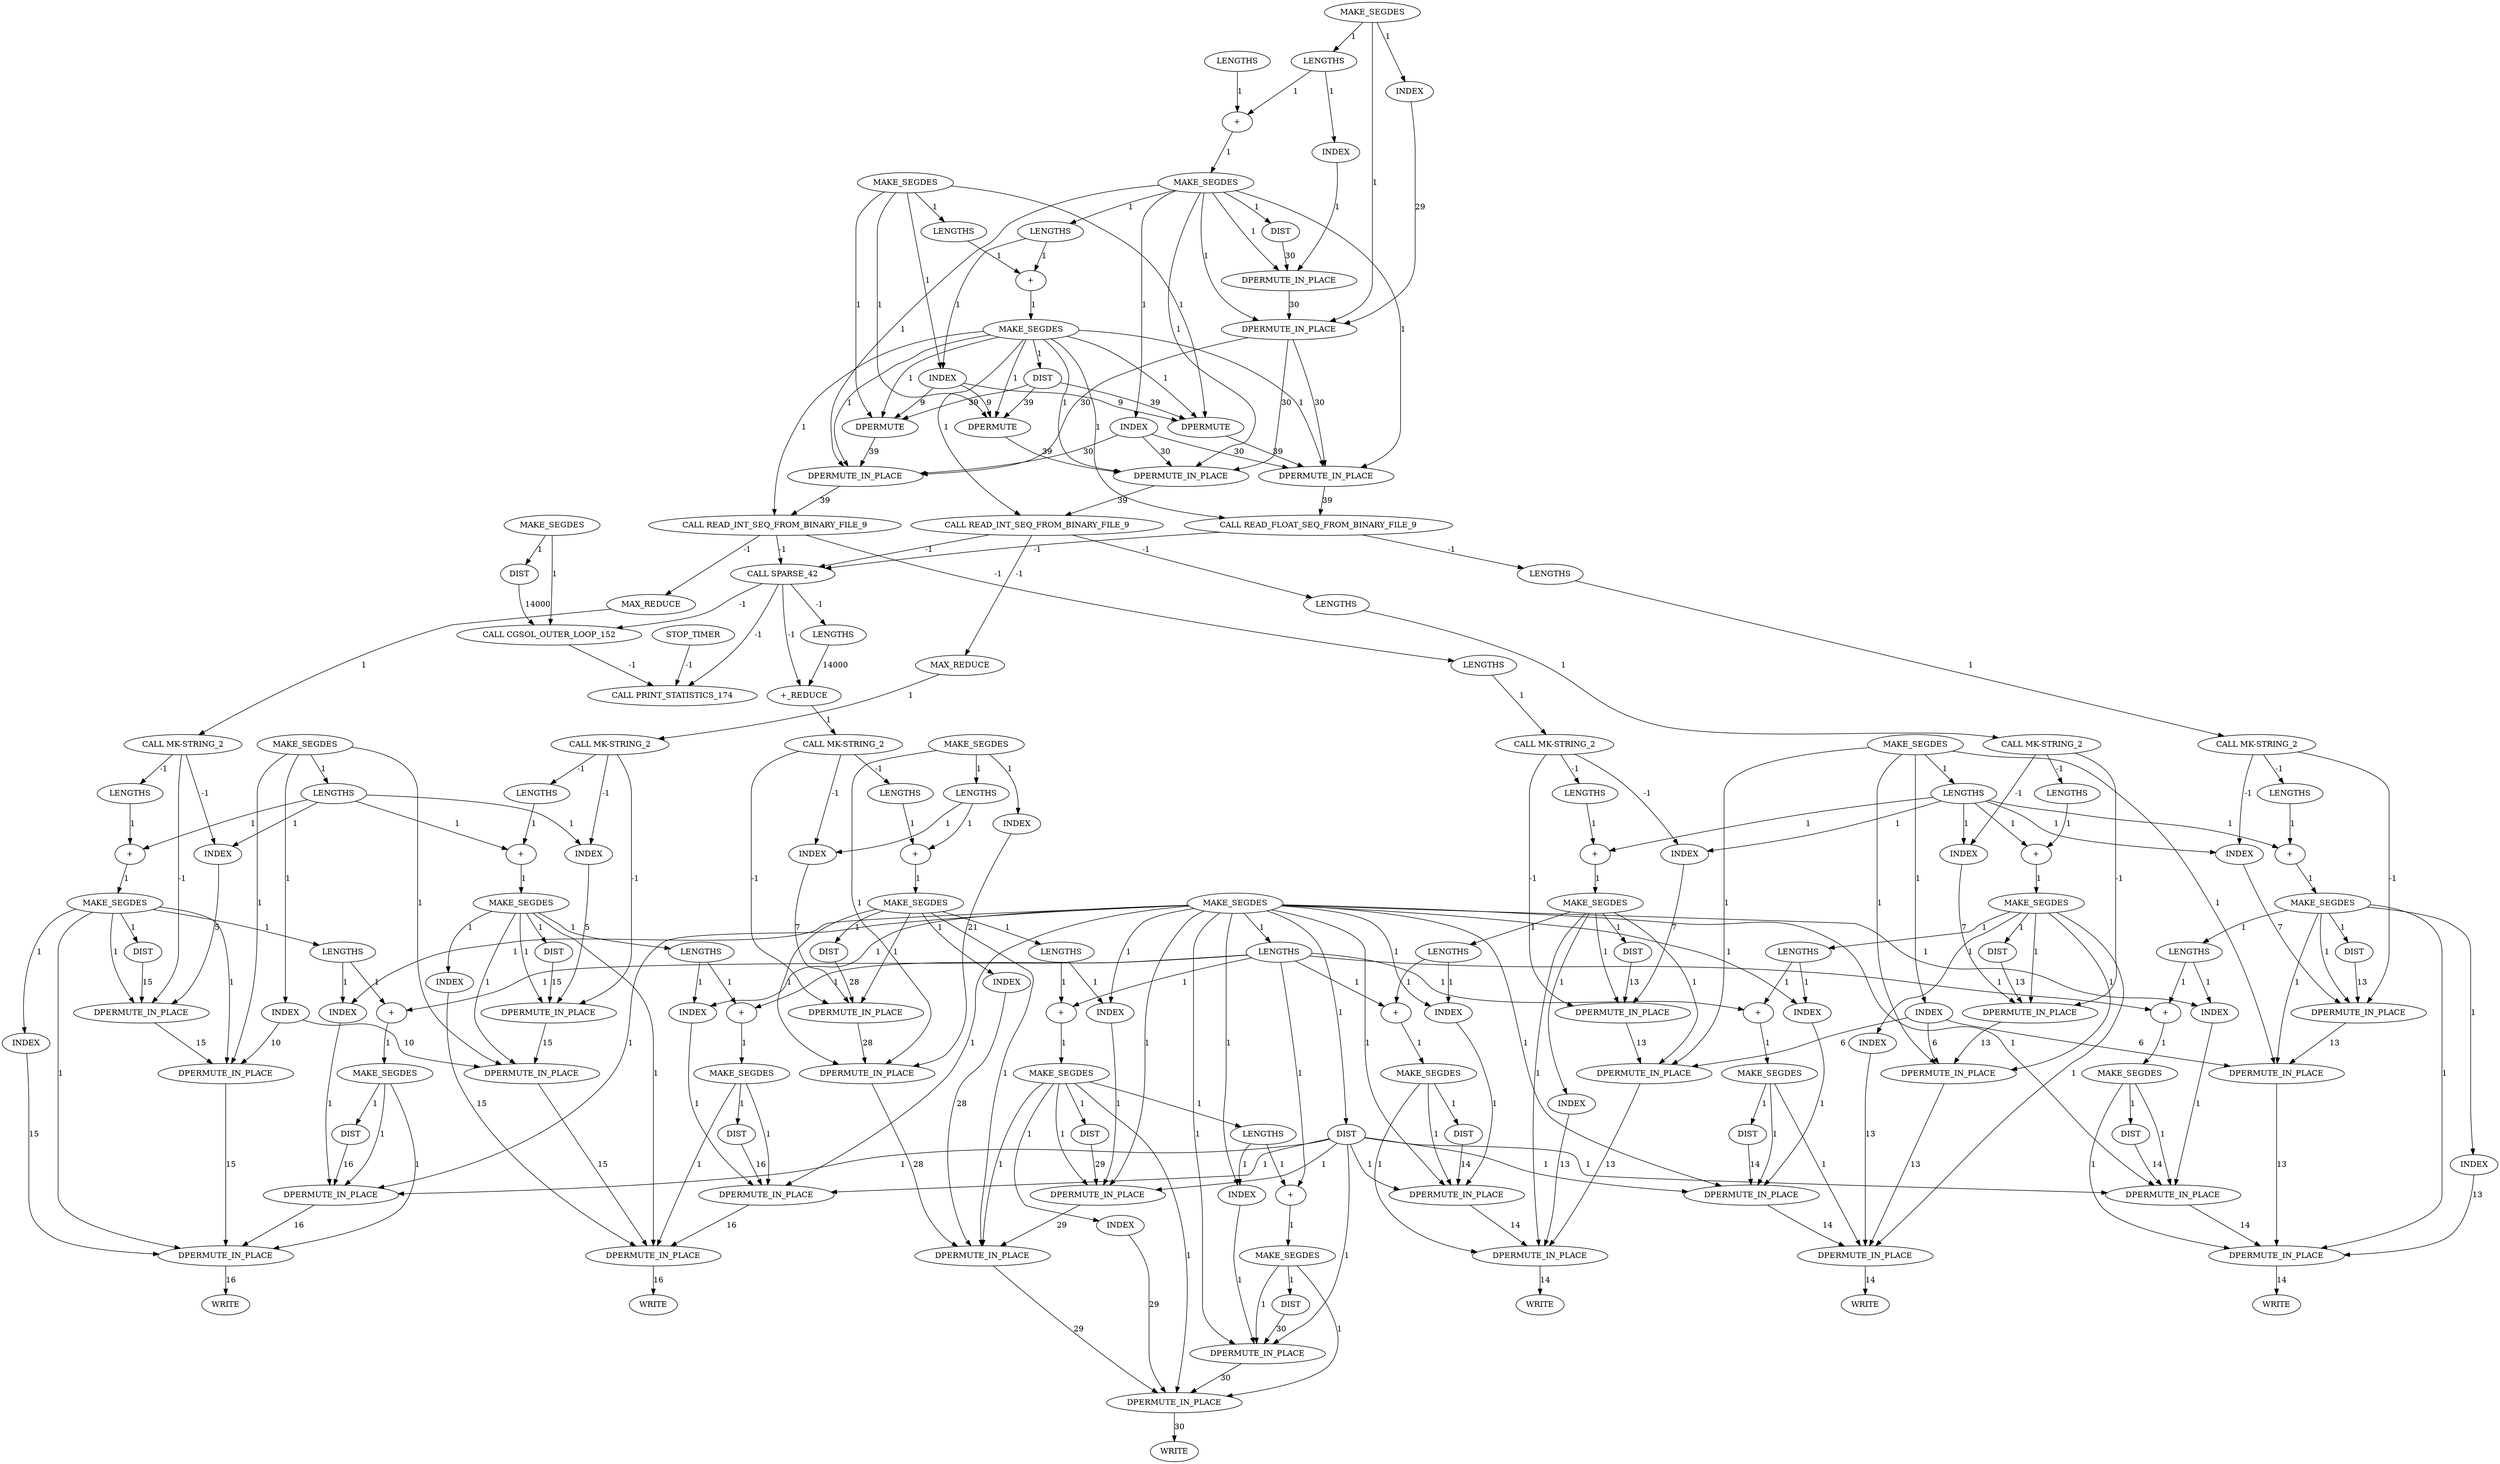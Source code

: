 digraph {
	cg_A_INST_8601 [label=DIST cost=43]
	cg_A_INST_8190 [label=DPERMUTE cost=860]
	cg_A_INST_8513 [label="+" cost=43]
	cg_A_INST_47 [label="CALL MK-STRING_2" cost=0]
	cg_A_INST_9018 [label=LENGTHS cost=86]
	cg_A_INST_8518 [label=MAKE_SEGDES cost=43]
	cg_A_INST_9042 [label=MAKE_SEGDES cost=43]
	cg_A_INST_8651 [label=INDEX cost=215]
	cg_A_INST_8365 [label=LENGTHS cost=43]
	cg_A_INST_67 [label="CALL MK-STRING_2" cost=0]
	cg_A_INST_8774 [label=WRITE cost=0]
	cg_A_INST_16376 [label=DPERMUTE_IN_PLACE cost=1978]
	cg_A_INST_8410 [label=DIST cost=43]
	cg_A_INST_8816 [label=MAKE_SEGDES cost=43]
	cg_A_INST_8149 [label=LENGTHS cost=43]
	cg_A_INST_8661 [label=LENGTHS cost=1]
	cg_A_INST_8893 [label=MAKE_SEGDES cost=86]
	cg_A_INST_9289 [label="+" cost=129]
	cg_A_INST_8811 [label="+" cost=43]
	cg_A_INST_24 [label=MAKE_SEGDES cost=86]
	cg_A_INST_8167 [label=LENGTHS cost=1]
	cg_A_INST_16380 [label=DPERMUTE_IN_PLACE cost=344]
	cg_A_INST_16374 [label=DPERMUTE_IN_PLACE cost=430]
	cg_A_INST_8810 [label=LENGTHS cost=43]
	cg_A_INST_8420 [label=INDEX cost=172]
	cg_A_INST_85 [label="CALL MK-STRING_2" cost=0]
	cg_A_INST_8899 [label=DIST cost=43]
	cg_A_INST_9327 [label=MAKE_SEGDES cost=43]
	cg_A_INST_8512 [label=LENGTHS cost=43]
	cg_A_INST_8157 [label=INDEX cost=172]
	cg_A_INST_16400 [label=DPERMUTE_IN_PLACE cost=215]
	cg_A_INST_8960 [label="+" cost=86]
	cg_A_INST_9119 [label=LENGTHS cost=2365]
	cg_A_INST_9138 [label="+" cost=129]
	cg_A_INST_8923 [label=WRITE cost=0]
	cg_A_INST_16402 [label=DPERMUTE_IN_PLACE cost=429]
	cg_A_INST_8667 [label=MAKE_SEGDES cost=43]
	cg_A_INST_45 [label=MAX_REDUCE cost=2451516]
	cg_A_INST_8720 [label=LENGTHS cost=86]
	cg_A_INST_16381 [label=DPERMUTE_IN_PLACE cost=129]
	cg_A_INST_16393 [label=DPERMUTE_IN_PLACE cost=86]
	cg_A_INST_9324 [label=WRITE cost=0]
	cg_A_INST_8629 [label=LENGTHS cost=2064]
	cg_A_INST_8739 [label="+" cost=129]
	cg_A_INST_8404 [label=MAKE_SEGDES cost=43]
	cg_A_INST_9266 [label=INDEX cost=129]
	cg_A_INST_8590 [label="+" cost=86]
	cg_A_INST_8478 [label=WRITE cost=0]
	cg_A_INST_8571 [label=LENGTHS cost=86]
	cg_A_INST_8971 [label=DIST cost=43]
	cg_A_INST_8959 [label=LENGTHS cost=86]
	cg_A_INST_8179 [label=DIST cost=2666]
	cg_A_INST_16386 [label=DPERMUTE_IN_PLACE cost=215]
	cg_A_INST_16377 [label=DPERMUTE_IN_PLACE cost=903]
	cg_A_INST_16390 [label=DPERMUTE_IN_PLACE cost=128]
	cg_A_INST_8448 [label=MAKE_SEGDES cost=43]
	cg_A_INST_9193 [label=LENGTHS cost=43]
	cg_A_INST_9072 [label=WRITE cost=0]
	cg_A_INST_8877 [label=INDEX cost=215]
	cg_A_INST_16397 [label=DPERMUTE_IN_PLACE cost=86]
	cg_A_INST_97 [label="CALL SPARSE_42" cost=0]
	cg_A_INST_58 [label="CALL MK-STRING_2" cost=0]
	cg_A_INST_27 [label="CALL READ_INT_SEQ_FROM_BINARY_FILE_9" cost=0]
	cg_A_INST_9149 [label=DIST cost=43]
	cg_A_INST_8869 [label=LENGTHS cost=43]
	cg_A_INST_16373 [label=DPERMUTE_IN_PLACE cost=4988]
	cg_A_INST_8865 [label=INDEX cost=2838]
	cg_A_INST_8377 [label=DIST cost=86]
	cg_A_INST_8168 [label="+" cost=43]
	cg_A_INST_132 [label="CALL CGSOL_OUTER_LOOP_152" cost=0]
	cg_A_INST_8750 [label=DIST cost=86]
	cg_A_INST_16394 [label=DPERMUTE_IN_PLACE cost=86]
	cg_A_INST_8366 [label="+" cost=43]
	cg_A_INST_8101 [label=LENGTHS cost=2408]
	cg_A_INST_16378 [label=DPERMUTE_IN_PLACE cost=516]
	cg_A_INST_9048 [label=DIST cost=86]
	cg_A_INST_16398 [label=DPERMUTE_IN_PLACE cost=645]
	cg_A_INST_56 [label=MAX_REDUCE cost=2045983]
	cg_A_INST_16395 [label=DPERMUTE_IN_PLACE cost=86]
	cg_A_INST_8091 [label=INDEX cost=301]
	cg_A_INST_9333 [label=DIST cost=86]
	cg_A_INST_8800 [label=INDEX cost=172]
	cg_A_INST_8322 [label=DPERMUTE cost=3139]
	cg_A_INST_16388 [label=DPERMUTE_IN_PLACE cost=172]
	cg_A_INST_8888 [label="+" cost=86]
	cg_A_INST_16379 [label=DPERMUTE_IN_PLACE cost=301]
	cg_A_INST_8778 [label=LENGTHS cost=2150]
	cg_A_INST_8949 [label=INDEX cost=2365]
	cg_A_INST_8442 [label=LENGTHS cost=1935]
	cg_A_INST_9217 [label=MAKE_SEGDES cost=86]
	cg_A_INST_9300 [label=DIST cost=43]
	cg_A_INST_9294 [label=MAKE_SEGDES cost=43]
	cg_A_INST_99 [label=MAKE_SEGDES cost=21285]
	cg_A_INST_9026 [label=INDEX cost=258]
	cg_A_INST_144 [label="CALL PRINT_STATISTICS_174" cost=0]
	cg_A_INST_16384 [label=DPERMUTE_IN_PLACE cost=172]
	cg_A_INST_108 [label="+_REDUCE" cost=3139]
	cg_A_INST_8107 [label=MAKE_SEGDES cost=86]
	cg_A_INST_8579 [label=INDEX cost=215]
	cg_A_INST_8744 [label=MAKE_SEGDES cost=43]
	cg_A_INST_8256 [label=DPERMUTE cost=860]
	cg_A_INST_8728 [label=INDEX cost=172]
	cg_A_INST_8643 [label=LENGTHS cost=43]
	cg_A_INST_8567 [label=INDEX cost=172]
	cg_A_INST_33 [label="CALL READ_INT_SEQ_FROM_BINARY_FILE_9" cost=0]
	cg_A_INST_8662 [label="+" cost=86]
	cg_A_INST_18 [label=MAKE_SEGDES cost=129]
	cg_A_INST_16396 [label=DPERMUTE_IN_PLACE cost=129]
	cg_A_INST_76 [label="CALL MK-STRING_2" cost=0]
	cg_A_INST_16399 [label=DPERMUTE_IN_PLACE cost=301]
	cg_A_INST_9189 [label=INDEX cost=129]
	cg_A_INST_8343 [label=INDEX cost=129]
	cg_A_INST_8083 [label=LENGTHS cost=86]
	cg_A_INST_8347 [label=LENGTHS cost=1]
	cg_A_INST_8524 [label=DIST cost=6622]
	cg_A_INST_8822 [label=DIST cost=86]
	cg_A_INST_16403 [label=DPERMUTE_IN_PLACE cost=258]
	cg_A_INST_16391 [label=DPERMUTE_IN_PLACE cost=86]
	cg_A_INST_39 [label="CALL READ_FLOAT_SEQ_FROM_BINARY_FILE_9" cost=0]
	cg_A_INST_8443 [label="+" cost=86]
	cg_A_INST_8173 [label=MAKE_SEGDES cost=1]
	cg_A_INST_8113 [label=DIST cost=516]
	cg_A_INST_9014 [label=INDEX cost=172]
	cg_A_INST_8927 [label=LENGTHS cost=43]
	cg_A_INST_63 [label=MAKE_SEGDES cost=43]
	cg_A_INST_16392 [label=DPERMUTE_IN_PLACE cost=128]
	cg_A_INST_8424 [label=LENGTHS cost=43]
	cg_A_INST_9212 [label="+" cost=43]
	cg_A_INST_8673 [label=DIST cost=86]
	cg_A_INST_8965 [label=MAKE_SEGDES cost=43]
	cg_A_INST_9278 [label=INDEX cost=86]
	cg_A_INST_8102 [label="+" cost=516]
	cg_A_INST_9201 [label=INDEX cost=129]
	cg_A_INST_9270 [label=LENGTHS cost=43]
	cg_A_INST_9137 [label=LENGTHS cost=1]
	cg_A_INST_41 [label=MAKE_SEGDES cost=43]
	cg_A_INST_9143 [label=MAKE_SEGDES cost=43]
	cg_A_INST_16401 [label=DPERMUTE_IN_PLACE cost=344]
	cg_A_INST_16383 [label=DPERMUTE_IN_PLACE cost=172]
	cg_A_INST_8595 [label=MAKE_SEGDES cost=43]
	cg_A_INST_16385 [label=DPERMUTE_IN_PLACE cost=172]
	cg_A_INST_8454 [label=DIST cost=86]
	cg_A_INST_9105 [label=LENGTHS cost=23435]
	cg_A_INST_8716 [label=INDEX cost=2064]
	cg_A_INST_8502 [label=INDEX cost=215]
	cg_A_INST_8371 [label=MAKE_SEGDES cost=43]
	cg_A_INST_8145 [label=INDEX cost=172]
	cg_A_INST_9115 [label=INDEX cost=172]
	cg_A_INST_16375 [label=DPERMUTE_IN_PLACE cost=386]
	cg_A_INST_110 [label="CALL MK-STRING_2" cost=0]
	cg_A_INST_16387 [label=DPERMUTE_IN_PLACE cost=128]
	cg_A_INST_9127 [label=INDEX cost=172]
	cg_A_INST_16389 [label=DPERMUTE_IN_PLACE cost=129]
	cg_A_INST_9223 [label=DIST cost=86]
	cg_A_INST_8432 [label=INDEX cost=215]
	cg_A_INST_8639 [label=INDEX cost=129]
	cg_A_INST_16382 [label=DPERMUTE_IN_PLACE cost=344]
	cg_A_INST_8079 [label=INDEX cost=12728]
	cg_A_INST_135 [label=STOP_TIMER cost=0]
	cg_A_INST_8625 [label=WRITE cost=0]
	cg_A_INST_9037 [label="+" cost=2967]
	cg_A_INST_8355 [label=INDEX cost=2537]
	cg_A_INST_8601 -> cg_A_INST_16384 [label=16 cost=16]
	cg_A_INST_8190 -> cg_A_INST_16375 [label=39 cost=39]
	cg_A_INST_8513 -> cg_A_INST_8518 [label=1 cost=1]
	cg_A_INST_47 -> cg_A_INST_8355 [label=-1 cost=-1]
	cg_A_INST_47 -> cg_A_INST_8365 [label=-1 cost=-1]
	cg_A_INST_47 -> cg_A_INST_16378 [label=-1 cost=-1]
	cg_A_INST_9018 -> cg_A_INST_9026 [label=1 cost=1]
	cg_A_INST_9018 -> cg_A_INST_9037 [label=1 cost=1]
	cg_A_INST_8518 -> cg_A_INST_8524 [label=1 cost=1]
	cg_A_INST_8518 -> cg_A_INST_16382 [label=1 cost=1]
	cg_A_INST_8518 -> cg_A_INST_16383 [label=1 cost=1]
	cg_A_INST_8518 -> cg_A_INST_8567 [label=1 cost=1]
	cg_A_INST_8518 -> cg_A_INST_8571 [label=1 cost=1]
	cg_A_INST_8518 -> cg_A_INST_16385 [label=1 cost=1]
	cg_A_INST_9042 -> cg_A_INST_9048 [label=1 cost=1]
	cg_A_INST_9042 -> cg_A_INST_16396 [label=1 cost=1]
	cg_A_INST_9042 -> cg_A_INST_16397 [label=1 cost=1]
	cg_A_INST_8651 -> cg_A_INST_16386 [label=7 cost=7]
	cg_A_INST_8365 -> cg_A_INST_8366 [label=1 cost=1]
	cg_A_INST_67 -> cg_A_INST_8651 [label=-1 cost=-1]
	cg_A_INST_67 -> cg_A_INST_8661 [label=-1 cost=-1]
	cg_A_INST_67 -> cg_A_INST_16386 [label=-1 cost=-1]
	cg_A_INST_16376 -> cg_A_INST_33 [label=39 cost=39]
	cg_A_INST_8410 -> cg_A_INST_16380 [label=1 cost=1]
	cg_A_INST_8410 -> cg_A_INST_16384 [label=1 cost=1]
	cg_A_INST_8410 -> cg_A_INST_16388 [label=1 cost=1]
	cg_A_INST_8410 -> cg_A_INST_16392 [label=1 cost=1]
	cg_A_INST_8410 -> cg_A_INST_16396 [label=1 cost=1]
	cg_A_INST_8410 -> cg_A_INST_16400 [label=1 cost=1]
	cg_A_INST_8410 -> cg_A_INST_16402 [label=1 cost=1]
	cg_A_INST_8816 -> cg_A_INST_8822 [label=1 cost=1]
	cg_A_INST_8816 -> cg_A_INST_16390 [label=1 cost=1]
	cg_A_INST_8816 -> cg_A_INST_16391 [label=1 cost=1]
	cg_A_INST_8816 -> cg_A_INST_8865 [label=1 cost=1]
	cg_A_INST_8816 -> cg_A_INST_8869 [label=1 cost=1]
	cg_A_INST_8816 -> cg_A_INST_16393 [label=1 cost=1]
	cg_A_INST_8149 -> cg_A_INST_8157 [label=1 cost=1]
	cg_A_INST_8149 -> cg_A_INST_8168 [label=1 cost=1]
	cg_A_INST_8661 -> cg_A_INST_8662 [label=1 cost=1]
	cg_A_INST_8893 -> cg_A_INST_8899 [label=1 cost=1]
	cg_A_INST_8893 -> cg_A_INST_16392 [label=1 cost=1]
	cg_A_INST_8893 -> cg_A_INST_16393 [label=1 cost=1]
	cg_A_INST_9289 -> cg_A_INST_9294 [label=1 cost=1]
	cg_A_INST_8811 -> cg_A_INST_8816 [label=1 cost=1]
	cg_A_INST_24 -> cg_A_INST_8157 [label=1 cost=1]
	cg_A_INST_24 -> cg_A_INST_8167 [label=1 cost=1]
	cg_A_INST_24 -> cg_A_INST_8190 [label=1 cost=1]
	cg_A_INST_24 -> cg_A_INST_8256 [label=1 cost=1]
	cg_A_INST_24 -> cg_A_INST_8322 [label=1 cost=1]
	cg_A_INST_8167 -> cg_A_INST_8168 [label=1 cost=1]
	cg_A_INST_16380 -> cg_A_INST_16381 [label=16 cost=16]
	cg_A_INST_16374 -> cg_A_INST_16375 [label=30 cost=30]
	cg_A_INST_16374 -> cg_A_INST_16376 [label=30 cost=30]
	cg_A_INST_16374 -> cg_A_INST_16377 [label=30 cost=30]
	cg_A_INST_8810 -> cg_A_INST_8811 [label=1 cost=1]
	cg_A_INST_8420 -> cg_A_INST_16381 [label=15 cost=15]
	cg_A_INST_85 -> cg_A_INST_8949 [label=-1 cost=-1]
	cg_A_INST_85 -> cg_A_INST_8959 [label=-1 cost=-1]
	cg_A_INST_85 -> cg_A_INST_16394 [label=-1 cost=-1]
	cg_A_INST_8899 -> cg_A_INST_16392 [label=14 cost=14]
	cg_A_INST_9327 -> cg_A_INST_9333 [label=1 cost=1]
	cg_A_INST_9327 -> cg_A_INST_132 [label=1 cost=1]
	cg_A_INST_8512 -> cg_A_INST_8513 [label=1 cost=1]
	cg_A_INST_8157 -> cg_A_INST_8190 [label=9 cost=9]
	cg_A_INST_8157 -> cg_A_INST_8256 [label=9 cost=9]
	cg_A_INST_8157 -> cg_A_INST_8322 [label=9 cost=9]
	cg_A_INST_16400 -> cg_A_INST_16401 [label=29 cost=29]
	cg_A_INST_8960 -> cg_A_INST_8965 [label=1 cost=1]
	cg_A_INST_9119 -> cg_A_INST_9127 [label=1 cost=1]
	cg_A_INST_9119 -> cg_A_INST_9138 [label=1 cost=1]
	cg_A_INST_9138 -> cg_A_INST_9143 [label=1 cost=1]
	cg_A_INST_16402 -> cg_A_INST_16403 [label=30 cost=30]
	cg_A_INST_8667 -> cg_A_INST_8673 [label=1 cost=1]
	cg_A_INST_8667 -> cg_A_INST_16386 [label=1 cost=1]
	cg_A_INST_8667 -> cg_A_INST_16387 [label=1 cost=1]
	cg_A_INST_8667 -> cg_A_INST_8716 [label=1 cost=1]
	cg_A_INST_8667 -> cg_A_INST_8720 [label=1 cost=1]
	cg_A_INST_8667 -> cg_A_INST_16389 [label=1 cost=1]
	cg_A_INST_45 -> cg_A_INST_47 [label=1 cost=1]
	cg_A_INST_8720 -> cg_A_INST_8728 [label=1 cost=1]
	cg_A_INST_8720 -> cg_A_INST_8739 [label=1 cost=1]
	cg_A_INST_16381 -> cg_A_INST_8478 [label=16 cost=16]
	cg_A_INST_16393 -> cg_A_INST_8923 [label=14 cost=14]
	cg_A_INST_8629 -> cg_A_INST_67 [label=1 cost=1]
	cg_A_INST_8739 -> cg_A_INST_8744 [label=1 cost=1]
	cg_A_INST_8404 -> cg_A_INST_8410 [label=1 cost=1]
	cg_A_INST_8404 -> cg_A_INST_8432 [label=1 cost=1]
	cg_A_INST_8404 -> cg_A_INST_8442 [label=1 cost=1]
	cg_A_INST_8404 -> cg_A_INST_16380 [label=1 cost=1]
	cg_A_INST_8404 -> cg_A_INST_8579 [label=1 cost=1]
	cg_A_INST_8404 -> cg_A_INST_16384 [label=1 cost=1]
	cg_A_INST_8404 -> cg_A_INST_8728 [label=1 cost=1]
	cg_A_INST_8404 -> cg_A_INST_16388 [label=1 cost=1]
	cg_A_INST_8404 -> cg_A_INST_8877 [label=1 cost=1]
	cg_A_INST_8404 -> cg_A_INST_16392 [label=1 cost=1]
	cg_A_INST_8404 -> cg_A_INST_9026 [label=1 cost=1]
	cg_A_INST_8404 -> cg_A_INST_16396 [label=1 cost=1]
	cg_A_INST_8404 -> cg_A_INST_9201 [label=1 cost=1]
	cg_A_INST_8404 -> cg_A_INST_16400 [label=1 cost=1]
	cg_A_INST_8404 -> cg_A_INST_9278 [label=1 cost=1]
	cg_A_INST_8404 -> cg_A_INST_16402 [label=1 cost=1]
	cg_A_INST_9266 -> cg_A_INST_16403 [label=29 cost=29]
	cg_A_INST_8590 -> cg_A_INST_8595 [label=1 cost=1]
	cg_A_INST_8571 -> cg_A_INST_8579 [label=1 cost=1]
	cg_A_INST_8571 -> cg_A_INST_8590 [label=1 cost=1]
	cg_A_INST_8971 -> cg_A_INST_16394 [label=13 cost=13]
	cg_A_INST_8959 -> cg_A_INST_8960 [label=1 cost=1]
	cg_A_INST_8179 -> cg_A_INST_8190 [label=39 cost=39]
	cg_A_INST_8179 -> cg_A_INST_8256 [label=39 cost=39]
	cg_A_INST_8179 -> cg_A_INST_8322 [label=39 cost=39]
	cg_A_INST_16386 -> cg_A_INST_16387 [label=13 cost=13]
	cg_A_INST_16377 -> cg_A_INST_39 [label=39 cost=39]
	cg_A_INST_16390 -> cg_A_INST_16391 [label=13 cost=13]
	cg_A_INST_8448 -> cg_A_INST_8454 [label=1 cost=1]
	cg_A_INST_8448 -> cg_A_INST_16380 [label=1 cost=1]
	cg_A_INST_8448 -> cg_A_INST_16381 [label=1 cost=1]
	cg_A_INST_9193 -> cg_A_INST_9201 [label=1 cost=1]
	cg_A_INST_9193 -> cg_A_INST_9212 [label=1 cost=1]
	cg_A_INST_8877 -> cg_A_INST_16392 [label=1 cost=1]
	cg_A_INST_16397 -> cg_A_INST_9072 [label=14 cost=14]
	cg_A_INST_97 -> cg_A_INST_9105 [label=-1 cost=-1]
	cg_A_INST_97 -> cg_A_INST_108 [label=-1 cost=-1]
	cg_A_INST_97 -> cg_A_INST_132 [label=-1 cost=-1]
	cg_A_INST_97 -> cg_A_INST_144 [label=-1 cost=-1]
	cg_A_INST_58 -> cg_A_INST_8502 [label=-1 cost=-1]
	cg_A_INST_58 -> cg_A_INST_8512 [label=-1 cost=-1]
	cg_A_INST_58 -> cg_A_INST_16382 [label=-1 cost=-1]
	cg_A_INST_27 -> cg_A_INST_45 [label=-1 cost=-1]
	cg_A_INST_27 -> cg_A_INST_8629 [label=-1 cost=-1]
	cg_A_INST_27 -> cg_A_INST_97 [label=-1 cost=-1]
	cg_A_INST_9149 -> cg_A_INST_16398 [label=28 cost=28]
	cg_A_INST_8869 -> cg_A_INST_8877 [label=1 cost=1]
	cg_A_INST_8869 -> cg_A_INST_8888 [label=1 cost=1]
	cg_A_INST_16373 -> cg_A_INST_16374 [label=30 cost=30]
	cg_A_INST_8865 -> cg_A_INST_16393 [label=13 cost=13]
	cg_A_INST_8377 -> cg_A_INST_16378 [label=15 cost=15]
	cg_A_INST_8168 -> cg_A_INST_8173 [label=1 cost=1]
	cg_A_INST_132 -> cg_A_INST_144 [label=-1 cost=-1]
	cg_A_INST_8750 -> cg_A_INST_16388 [label=14 cost=14]
	cg_A_INST_16394 -> cg_A_INST_16395 [label=13 cost=13]
	cg_A_INST_8366 -> cg_A_INST_8371 [label=1 cost=1]
	cg_A_INST_8101 -> cg_A_INST_8102 [label=1 cost=1]
	cg_A_INST_16378 -> cg_A_INST_16379 [label=15 cost=15]
	cg_A_INST_9048 -> cg_A_INST_16396 [label=14 cost=14]
	cg_A_INST_16398 -> cg_A_INST_16399 [label=28 cost=28]
	cg_A_INST_56 -> cg_A_INST_58 [label=1 cost=1]
	cg_A_INST_16395 -> cg_A_INST_16397 [label=13 cost=13]
	cg_A_INST_8091 -> cg_A_INST_16373 [label=1 cost=1]
	cg_A_INST_9333 -> cg_A_INST_132 [label=14000 cost=14000]
	cg_A_INST_8800 -> cg_A_INST_16390 [label=7 cost=7]
	cg_A_INST_8322 -> cg_A_INST_16377 [label=39 cost=39]
	cg_A_INST_16388 -> cg_A_INST_16389 [label=14 cost=14]
	cg_A_INST_8888 -> cg_A_INST_8893 [label=1 cost=1]
	cg_A_INST_16379 -> cg_A_INST_16381 [label=15 cost=15]
	cg_A_INST_8778 -> cg_A_INST_76 [label=1 cost=1]
	cg_A_INST_8949 -> cg_A_INST_16394 [label=7 cost=7]
	cg_A_INST_8442 -> cg_A_INST_8443 [label=1 cost=1]
	cg_A_INST_8442 -> cg_A_INST_8590 [label=1 cost=1]
	cg_A_INST_8442 -> cg_A_INST_8739 [label=1 cost=1]
	cg_A_INST_8442 -> cg_A_INST_8888 [label=1 cost=1]
	cg_A_INST_8442 -> cg_A_INST_9037 [label=1 cost=1]
	cg_A_INST_8442 -> cg_A_INST_9212 [label=1 cost=1]
	cg_A_INST_8442 -> cg_A_INST_9289 [label=1 cost=1]
	cg_A_INST_9217 -> cg_A_INST_9223 [label=1 cost=1]
	cg_A_INST_9217 -> cg_A_INST_16400 [label=1 cost=1]
	cg_A_INST_9217 -> cg_A_INST_16401 [label=1 cost=1]
	cg_A_INST_9217 -> cg_A_INST_9266 [label=1 cost=1]
	cg_A_INST_9217 -> cg_A_INST_9270 [label=1 cost=1]
	cg_A_INST_9217 -> cg_A_INST_16403 [label=1 cost=1]
	cg_A_INST_9300 -> cg_A_INST_16402 [label=30 cost=30]
	cg_A_INST_9294 -> cg_A_INST_9300 [label=1 cost=1]
	cg_A_INST_9294 -> cg_A_INST_16402 [label=1 cost=1]
	cg_A_INST_9294 -> cg_A_INST_16403 [label=1 cost=1]
	cg_A_INST_99 -> cg_A_INST_9115 [label=1 cost=1]
	cg_A_INST_99 -> cg_A_INST_9119 [label=1 cost=1]
	cg_A_INST_99 -> cg_A_INST_16399 [label=1 cost=1]
	cg_A_INST_9026 -> cg_A_INST_16396 [label=1 cost=1]
	cg_A_INST_16384 -> cg_A_INST_16385 [label=16 cost=16]
	cg_A_INST_108 -> cg_A_INST_110 [label=1 cost=1]
	cg_A_INST_8107 -> cg_A_INST_8113 [label=1 cost=1]
	cg_A_INST_8107 -> cg_A_INST_16373 [label=1 cost=1]
	cg_A_INST_8107 -> cg_A_INST_16374 [label=1 cost=1]
	cg_A_INST_8107 -> cg_A_INST_8145 [label=1 cost=1]
	cg_A_INST_8107 -> cg_A_INST_8149 [label=1 cost=1]
	cg_A_INST_8107 -> cg_A_INST_16375 [label=1 cost=1]
	cg_A_INST_8107 -> cg_A_INST_16376 [label=1 cost=1]
	cg_A_INST_8107 -> cg_A_INST_16377 [label=1 cost=1]
	cg_A_INST_8579 -> cg_A_INST_16384 [label=1 cost=1]
	cg_A_INST_8744 -> cg_A_INST_8750 [label=1 cost=1]
	cg_A_INST_8744 -> cg_A_INST_16388 [label=1 cost=1]
	cg_A_INST_8744 -> cg_A_INST_16389 [label=1 cost=1]
	cg_A_INST_8256 -> cg_A_INST_16376 [label=39 cost=39]
	cg_A_INST_8728 -> cg_A_INST_16388 [label=1 cost=1]
	cg_A_INST_8643 -> cg_A_INST_8651 [label=1 cost=1]
	cg_A_INST_8643 -> cg_A_INST_8662 [label=1 cost=1]
	cg_A_INST_8643 -> cg_A_INST_8800 [label=1 cost=1]
	cg_A_INST_8643 -> cg_A_INST_8811 [label=1 cost=1]
	cg_A_INST_8643 -> cg_A_INST_8949 [label=1 cost=1]
	cg_A_INST_8643 -> cg_A_INST_8960 [label=1 cost=1]
	cg_A_INST_8567 -> cg_A_INST_16385 [label=15 cost=15]
	cg_A_INST_33 -> cg_A_INST_56 [label=-1 cost=-1]
	cg_A_INST_33 -> cg_A_INST_8778 [label=-1 cost=-1]
	cg_A_INST_33 -> cg_A_INST_97 [label=-1 cost=-1]
	cg_A_INST_8662 -> cg_A_INST_8667 [label=1 cost=1]
	cg_A_INST_18 -> cg_A_INST_8079 [label=1 cost=1]
	cg_A_INST_18 -> cg_A_INST_8083 [label=1 cost=1]
	cg_A_INST_18 -> cg_A_INST_16374 [label=1 cost=1]
	cg_A_INST_16396 -> cg_A_INST_16397 [label=14 cost=14]
	cg_A_INST_76 -> cg_A_INST_8800 [label=-1 cost=-1]
	cg_A_INST_76 -> cg_A_INST_8810 [label=-1 cost=-1]
	cg_A_INST_76 -> cg_A_INST_16390 [label=-1 cost=-1]
	cg_A_INST_16399 -> cg_A_INST_16401 [label=28 cost=28]
	cg_A_INST_9189 -> cg_A_INST_16401 [label=28 cost=28]
	cg_A_INST_8343 -> cg_A_INST_16379 [label=10 cost=10]
	cg_A_INST_8343 -> cg_A_INST_16383 [label=10 cost=10]
	cg_A_INST_8083 -> cg_A_INST_8091 [label=1 cost=1]
	cg_A_INST_8083 -> cg_A_INST_8102 [label=1 cost=1]
	cg_A_INST_8347 -> cg_A_INST_8355 [label=1 cost=1]
	cg_A_INST_8347 -> cg_A_INST_8366 [label=1 cost=1]
	cg_A_INST_8347 -> cg_A_INST_8502 [label=1 cost=1]
	cg_A_INST_8347 -> cg_A_INST_8513 [label=1 cost=1]
	cg_A_INST_8524 -> cg_A_INST_16382 [label=15 cost=15]
	cg_A_INST_8822 -> cg_A_INST_16390 [label=13 cost=13]
	cg_A_INST_16403 -> cg_A_INST_9324 [label=30 cost=30]
	cg_A_INST_16391 -> cg_A_INST_16393 [label=13 cost=13]
	cg_A_INST_39 -> cg_A_INST_8927 [label=-1 cost=-1]
	cg_A_INST_39 -> cg_A_INST_97 [label=-1 cost=-1]
	cg_A_INST_8443 -> cg_A_INST_8448 [label=1 cost=1]
	cg_A_INST_8173 -> cg_A_INST_8179 [label=1 cost=1]
	cg_A_INST_8173 -> cg_A_INST_8190 [label=1 cost=1]
	cg_A_INST_8173 -> cg_A_INST_16375 [label=1 cost=1]
	cg_A_INST_8173 -> cg_A_INST_27 [label=1 cost=1]
	cg_A_INST_8173 -> cg_A_INST_8256 [label=1 cost=1]
	cg_A_INST_8173 -> cg_A_INST_16376 [label=1 cost=1]
	cg_A_INST_8173 -> cg_A_INST_33 [label=1 cost=1]
	cg_A_INST_8173 -> cg_A_INST_8322 [label=1 cost=1]
	cg_A_INST_8173 -> cg_A_INST_16377 [label=1 cost=1]
	cg_A_INST_8173 -> cg_A_INST_39 [label=1 cost=1]
	cg_A_INST_8113 -> cg_A_INST_16373 [label=30 cost=30]
	cg_A_INST_9014 -> cg_A_INST_16397 [label=13 cost=13]
	cg_A_INST_8927 -> cg_A_INST_85 [label=1 cost=1]
	cg_A_INST_63 -> cg_A_INST_8639 [label=1 cost=1]
	cg_A_INST_63 -> cg_A_INST_8643 [label=1 cost=1]
	cg_A_INST_63 -> cg_A_INST_16387 [label=1 cost=1]
	cg_A_INST_63 -> cg_A_INST_16391 [label=1 cost=1]
	cg_A_INST_63 -> cg_A_INST_16395 [label=1 cost=1]
	cg_A_INST_16392 -> cg_A_INST_16393 [label=14 cost=14]
	cg_A_INST_8424 -> cg_A_INST_8432 [label=1 cost=1]
	cg_A_INST_8424 -> cg_A_INST_8443 [label=1 cost=1]
	cg_A_INST_9212 -> cg_A_INST_9217 [label=1 cost=1]
	cg_A_INST_8673 -> cg_A_INST_16386 [label=13 cost=13]
	cg_A_INST_8965 -> cg_A_INST_8971 [label=1 cost=1]
	cg_A_INST_8965 -> cg_A_INST_16394 [label=1 cost=1]
	cg_A_INST_8965 -> cg_A_INST_16395 [label=1 cost=1]
	cg_A_INST_8965 -> cg_A_INST_9014 [label=1 cost=1]
	cg_A_INST_8965 -> cg_A_INST_9018 [label=1 cost=1]
	cg_A_INST_8965 -> cg_A_INST_16397 [label=1 cost=1]
	cg_A_INST_9278 -> cg_A_INST_16402 [label=1 cost=1]
	cg_A_INST_8102 -> cg_A_INST_8107 [label=1 cost=1]
	cg_A_INST_9201 -> cg_A_INST_16400 [label=1 cost=1]
	cg_A_INST_9270 -> cg_A_INST_9278 [label=1 cost=1]
	cg_A_INST_9270 -> cg_A_INST_9289 [label=1 cost=1]
	cg_A_INST_9137 -> cg_A_INST_9138 [label=1 cost=1]
	cg_A_INST_41 -> cg_A_INST_8343 [label=1 cost=1]
	cg_A_INST_41 -> cg_A_INST_8347 [label=1 cost=1]
	cg_A_INST_41 -> cg_A_INST_16379 [label=1 cost=1]
	cg_A_INST_41 -> cg_A_INST_16383 [label=1 cost=1]
	cg_A_INST_9143 -> cg_A_INST_9149 [label=1 cost=1]
	cg_A_INST_9143 -> cg_A_INST_16398 [label=1 cost=1]
	cg_A_INST_9143 -> cg_A_INST_16399 [label=1 cost=1]
	cg_A_INST_9143 -> cg_A_INST_9189 [label=1 cost=1]
	cg_A_INST_9143 -> cg_A_INST_9193 [label=1 cost=1]
	cg_A_INST_9143 -> cg_A_INST_16401 [label=1 cost=1]
	cg_A_INST_16401 -> cg_A_INST_16403 [label=29 cost=29]
	cg_A_INST_16383 -> cg_A_INST_16385 [label=15 cost=15]
	cg_A_INST_8595 -> cg_A_INST_8601 [label=1 cost=1]
	cg_A_INST_8595 -> cg_A_INST_16384 [label=1 cost=1]
	cg_A_INST_8595 -> cg_A_INST_16385 [label=1 cost=1]
	cg_A_INST_16385 -> cg_A_INST_8625 [label=16 cost=16]
	cg_A_INST_8454 -> cg_A_INST_16380 [label=16 cost=16]
	cg_A_INST_9105 -> cg_A_INST_108 [label=14000 cost=14000]
	cg_A_INST_8716 -> cg_A_INST_16389 [label=13 cost=13]
	cg_A_INST_8502 -> cg_A_INST_16382 [label=5 cost=5]
	cg_A_INST_8371 -> cg_A_INST_8377 [label=1 cost=1]
	cg_A_INST_8371 -> cg_A_INST_16378 [label=1 cost=1]
	cg_A_INST_8371 -> cg_A_INST_16379 [label=1 cost=1]
	cg_A_INST_8371 -> cg_A_INST_8420 [label=1 cost=1]
	cg_A_INST_8371 -> cg_A_INST_8424 [label=1 cost=1]
	cg_A_INST_8371 -> cg_A_INST_16381 [label=1 cost=1]
	cg_A_INST_8145 -> cg_A_INST_16375 [label=30 cost=30]
	cg_A_INST_8145 -> cg_A_INST_16376 [label=30 cost=30]
	cg_A_INST_8145 -> cg_A_INST_16377 [label=30 cost=30]
	cg_A_INST_9115 -> cg_A_INST_16399 [label=21 cost=21]
	cg_A_INST_16375 -> cg_A_INST_27 [label=39 cost=39]
	cg_A_INST_110 -> cg_A_INST_9127 [label=-1 cost=-1]
	cg_A_INST_110 -> cg_A_INST_9137 [label=-1 cost=-1]
	cg_A_INST_110 -> cg_A_INST_16398 [label=-1 cost=-1]
	cg_A_INST_16387 -> cg_A_INST_16389 [label=13 cost=13]
	cg_A_INST_9127 -> cg_A_INST_16398 [label=7 cost=7]
	cg_A_INST_16389 -> cg_A_INST_8774 [label=14 cost=14]
	cg_A_INST_9223 -> cg_A_INST_16400 [label=29 cost=29]
	cg_A_INST_8432 -> cg_A_INST_16380 [label=1 cost=1]
	cg_A_INST_8639 -> cg_A_INST_16387 [label=6 cost=6]
	cg_A_INST_8639 -> cg_A_INST_16391 [label=6 cost=6]
	cg_A_INST_8639 -> cg_A_INST_16395 [label=6 cost=6]
	cg_A_INST_16382 -> cg_A_INST_16383 [label=15 cost=15]
	cg_A_INST_8079 -> cg_A_INST_16374 [label=29 cost=29]
	cg_A_INST_135 -> cg_A_INST_144 [label=-1 cost=-1]
	cg_A_INST_9037 -> cg_A_INST_9042 [label=1 cost=1]
	cg_A_INST_8355 -> cg_A_INST_16378 [label=5 cost=5]
}
